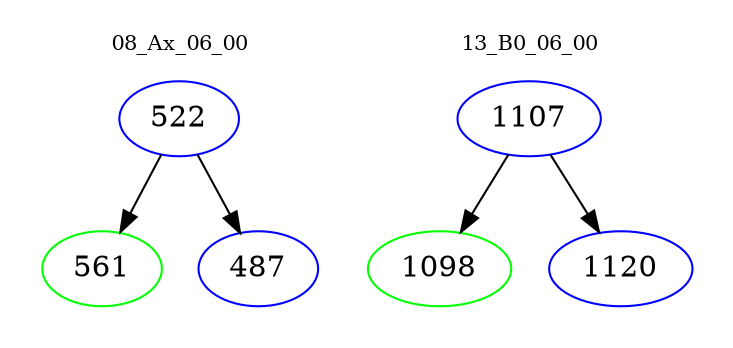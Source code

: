 digraph{
subgraph cluster_0 {
color = white
label = "08_Ax_06_00";
fontsize=10;
T0_522 [label="522", color="blue"]
T0_522 -> T0_561 [color="black"]
T0_561 [label="561", color="green"]
T0_522 -> T0_487 [color="black"]
T0_487 [label="487", color="blue"]
}
subgraph cluster_1 {
color = white
label = "13_B0_06_00";
fontsize=10;
T1_1107 [label="1107", color="blue"]
T1_1107 -> T1_1098 [color="black"]
T1_1098 [label="1098", color="green"]
T1_1107 -> T1_1120 [color="black"]
T1_1120 [label="1120", color="blue"]
}
}
